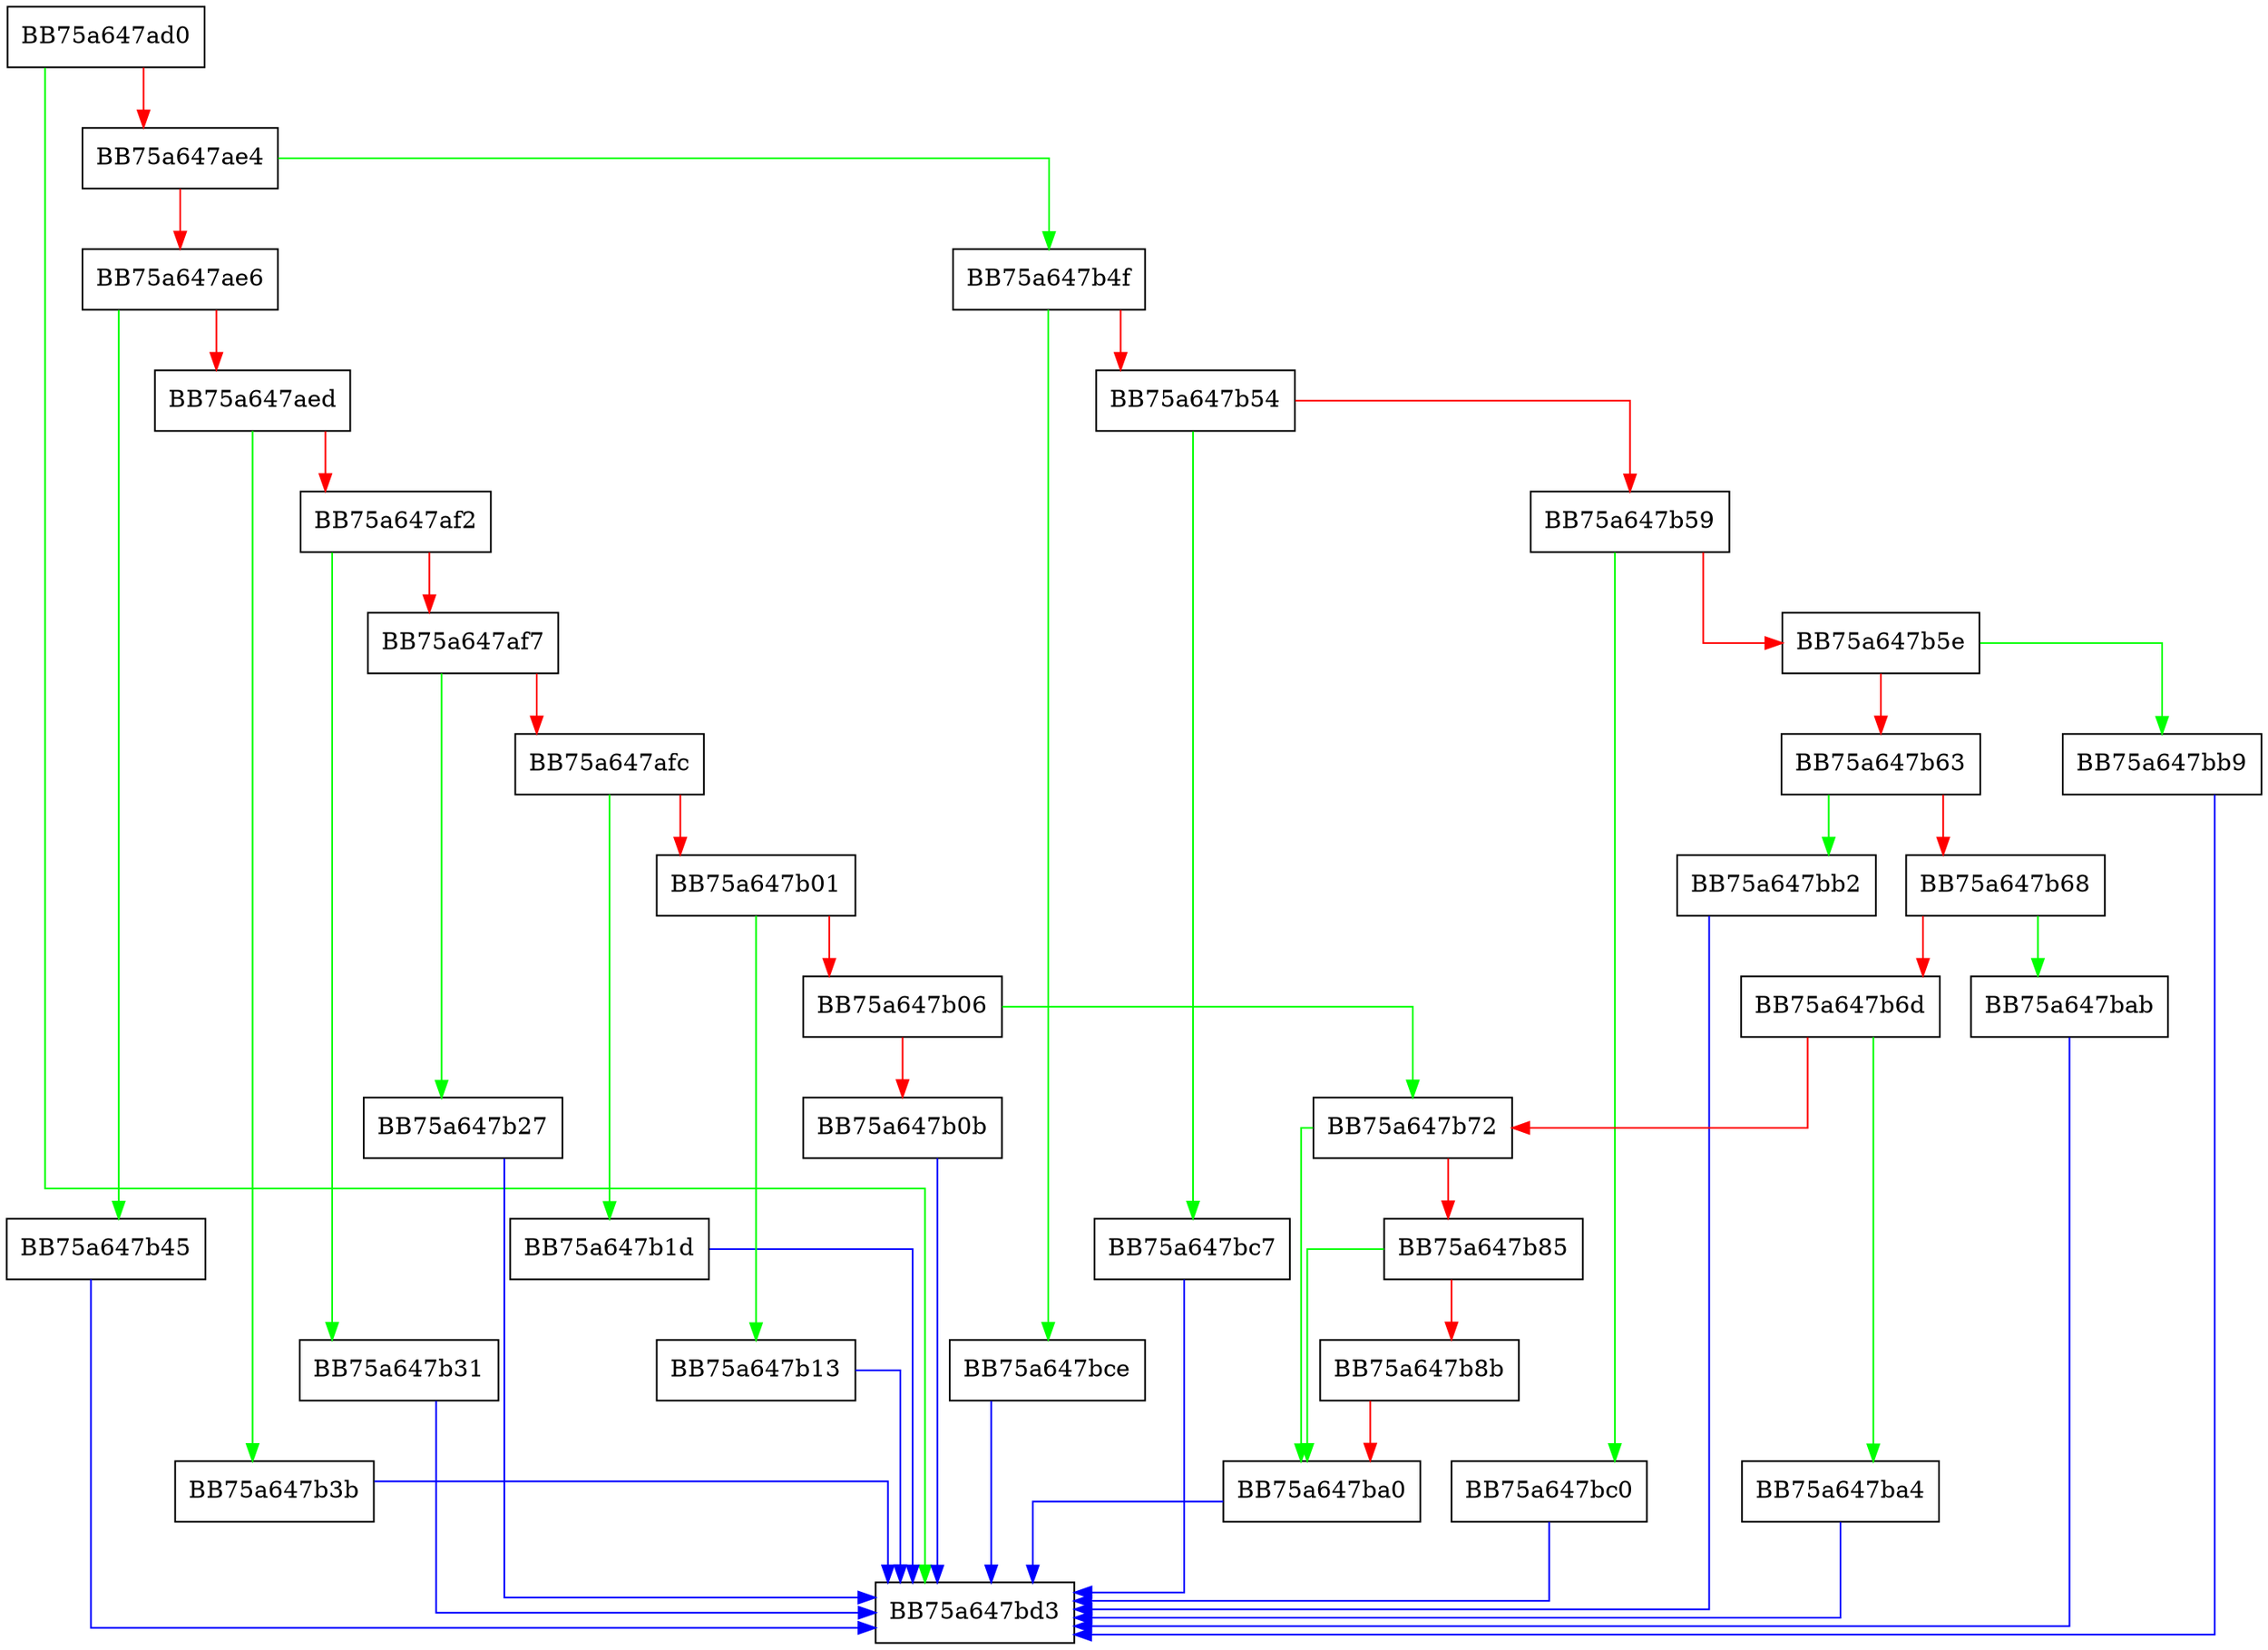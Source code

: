 digraph GetFileCollectReason {
  node [shape="box"];
  graph [splines=ortho];
  BB75a647ad0 -> BB75a647bd3 [color="green"];
  BB75a647ad0 -> BB75a647ae4 [color="red"];
  BB75a647ae4 -> BB75a647b4f [color="green"];
  BB75a647ae4 -> BB75a647ae6 [color="red"];
  BB75a647ae6 -> BB75a647b45 [color="green"];
  BB75a647ae6 -> BB75a647aed [color="red"];
  BB75a647aed -> BB75a647b3b [color="green"];
  BB75a647aed -> BB75a647af2 [color="red"];
  BB75a647af2 -> BB75a647b31 [color="green"];
  BB75a647af2 -> BB75a647af7 [color="red"];
  BB75a647af7 -> BB75a647b27 [color="green"];
  BB75a647af7 -> BB75a647afc [color="red"];
  BB75a647afc -> BB75a647b1d [color="green"];
  BB75a647afc -> BB75a647b01 [color="red"];
  BB75a647b01 -> BB75a647b13 [color="green"];
  BB75a647b01 -> BB75a647b06 [color="red"];
  BB75a647b06 -> BB75a647b72 [color="green"];
  BB75a647b06 -> BB75a647b0b [color="red"];
  BB75a647b0b -> BB75a647bd3 [color="blue"];
  BB75a647b13 -> BB75a647bd3 [color="blue"];
  BB75a647b1d -> BB75a647bd3 [color="blue"];
  BB75a647b27 -> BB75a647bd3 [color="blue"];
  BB75a647b31 -> BB75a647bd3 [color="blue"];
  BB75a647b3b -> BB75a647bd3 [color="blue"];
  BB75a647b45 -> BB75a647bd3 [color="blue"];
  BB75a647b4f -> BB75a647bce [color="green"];
  BB75a647b4f -> BB75a647b54 [color="red"];
  BB75a647b54 -> BB75a647bc7 [color="green"];
  BB75a647b54 -> BB75a647b59 [color="red"];
  BB75a647b59 -> BB75a647bc0 [color="green"];
  BB75a647b59 -> BB75a647b5e [color="red"];
  BB75a647b5e -> BB75a647bb9 [color="green"];
  BB75a647b5e -> BB75a647b63 [color="red"];
  BB75a647b63 -> BB75a647bb2 [color="green"];
  BB75a647b63 -> BB75a647b68 [color="red"];
  BB75a647b68 -> BB75a647bab [color="green"];
  BB75a647b68 -> BB75a647b6d [color="red"];
  BB75a647b6d -> BB75a647ba4 [color="green"];
  BB75a647b6d -> BB75a647b72 [color="red"];
  BB75a647b72 -> BB75a647ba0 [color="green"];
  BB75a647b72 -> BB75a647b85 [color="red"];
  BB75a647b85 -> BB75a647ba0 [color="green"];
  BB75a647b85 -> BB75a647b8b [color="red"];
  BB75a647b8b -> BB75a647ba0 [color="red"];
  BB75a647ba0 -> BB75a647bd3 [color="blue"];
  BB75a647ba4 -> BB75a647bd3 [color="blue"];
  BB75a647bab -> BB75a647bd3 [color="blue"];
  BB75a647bb2 -> BB75a647bd3 [color="blue"];
  BB75a647bb9 -> BB75a647bd3 [color="blue"];
  BB75a647bc0 -> BB75a647bd3 [color="blue"];
  BB75a647bc7 -> BB75a647bd3 [color="blue"];
  BB75a647bce -> BB75a647bd3 [color="blue"];
}